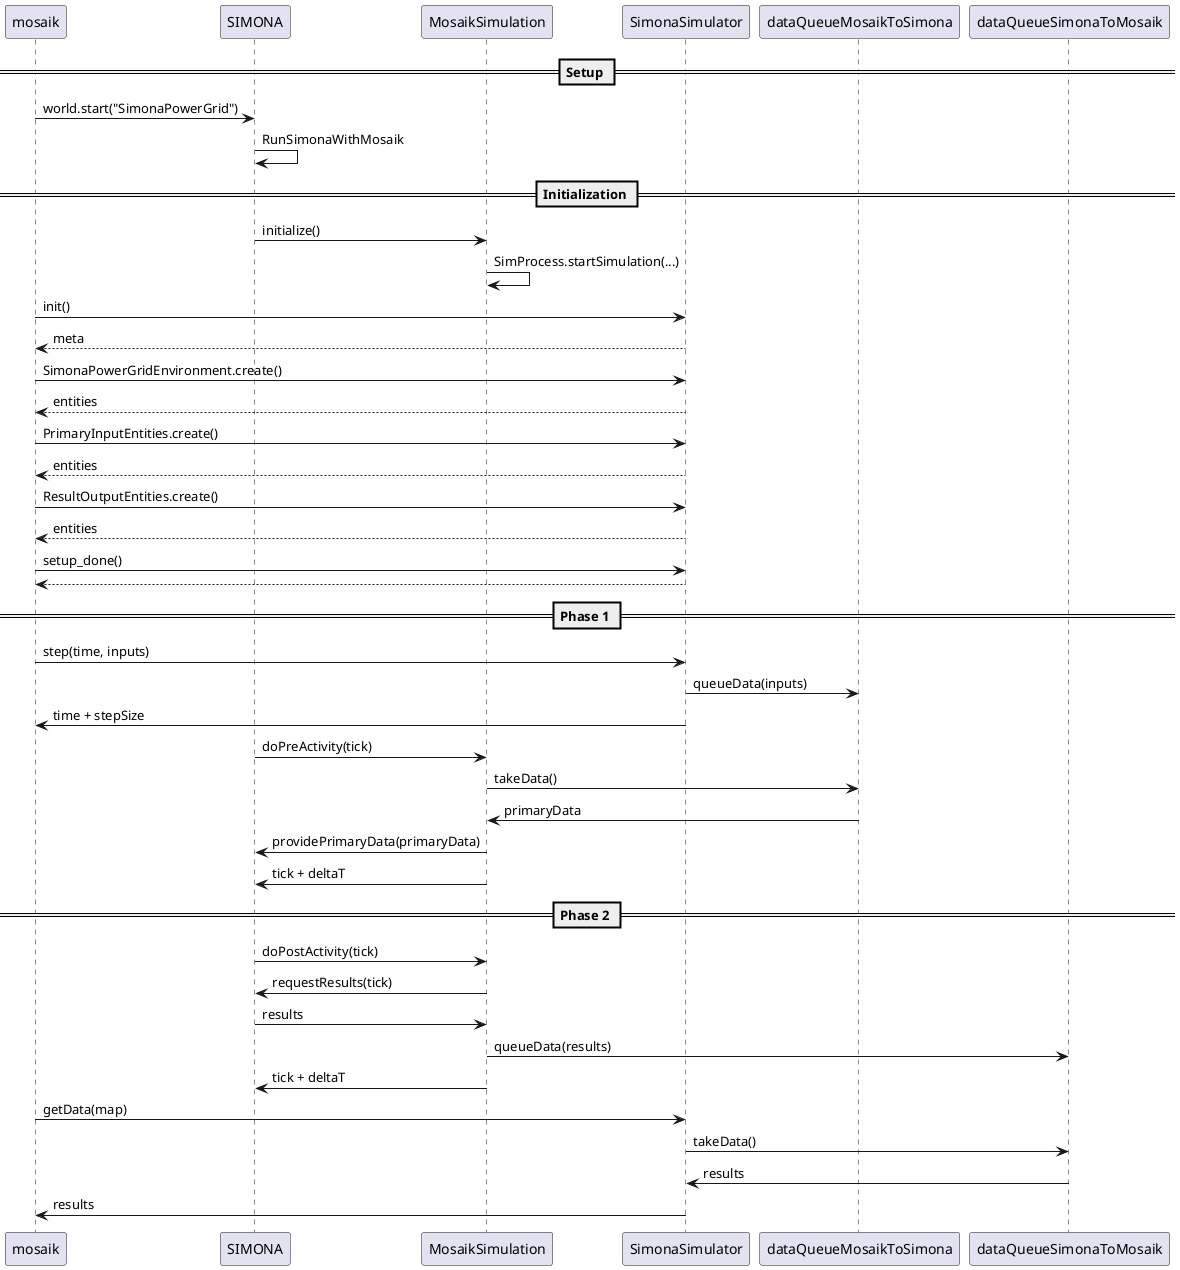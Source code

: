 @startuml

== Setup ==

mosaik -> SIMONA: world.start("SimonaPowerGrid")

SIMONA -> SIMONA: RunSimonaWithMosaik

== Initialization ==

SIMONA -> MosaikSimulation: initialize()
MosaikSimulation -> MosaikSimulation: SimProcess.startSimulation(...)

mosaik -> SimonaSimulator: init()
SimonaSimulator --> mosaik: meta

mosaik -> SimonaSimulator: SimonaPowerGridEnvironment.create()
SimonaSimulator --> mosaik: entities

mosaik -> SimonaSimulator: PrimaryInputEntities.create()
SimonaSimulator --> mosaik: entities

mosaik -> SimonaSimulator: ResultOutputEntities.create()
SimonaSimulator --> mosaik: entities

mosaik -> SimonaSimulator: setup_done()
SimonaSimulator --> mosaik

== Phase 1 ==
mosaik -> SimonaSimulator: step(time, inputs)

SimonaSimulator ->  dataQueueMosaikToSimona: queueData(inputs)
SimonaSimulator -> mosaik: time + stepSize

SIMONA -> MosaikSimulation: doPreActivity(tick)
MosaikSimulation -> dataQueueMosaikToSimona: takeData()
dataQueueMosaikToSimona -> MosaikSimulation: primaryData
MosaikSimulation -> SIMONA: providePrimaryData(primaryData)
MosaikSimulation -> SIMONA: tick + deltaT

== Phase 2 ==

SIMONA -> MosaikSimulation: doPostActivity(tick)
MosaikSimulation -> SIMONA: requestResults(tick)
SIMONA -> MosaikSimulation: results
MosaikSimulation -> dataQueueSimonaToMosaik: queueData(results)
MosaikSimulation -> SIMONA: tick + deltaT

mosaik -> SimonaSimulator: getData(map)

SimonaSimulator -> dataQueueSimonaToMosaik: takeData()
dataQueueSimonaToMosaik -> SimonaSimulator: results
SimonaSimulator -> mosaik: results

@enduml